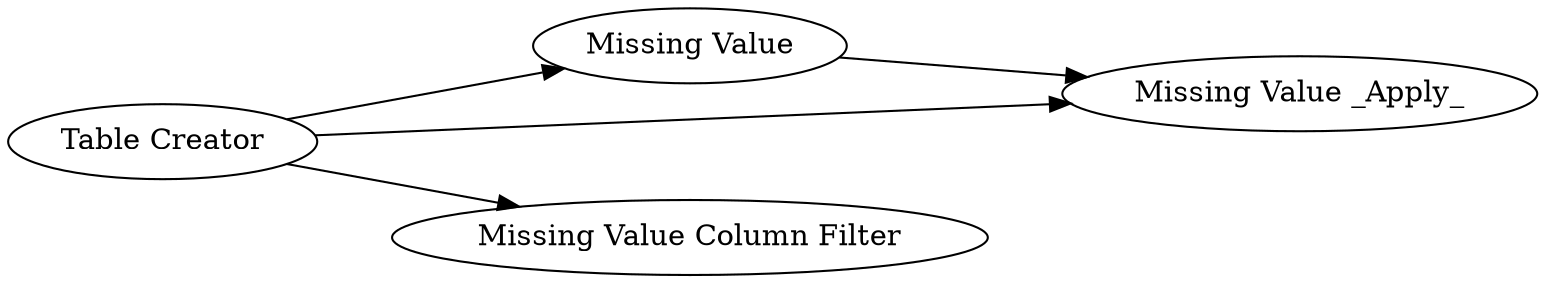 digraph {
	6 [label="Missing Value"]
	7 [label="Missing Value _Apply_"]
	8 [label="Missing Value Column Filter"]
	9 [label="Table Creator"]
	6 -> 7
	9 -> 8
	9 -> 7
	9 -> 6
	rankdir=LR
}
